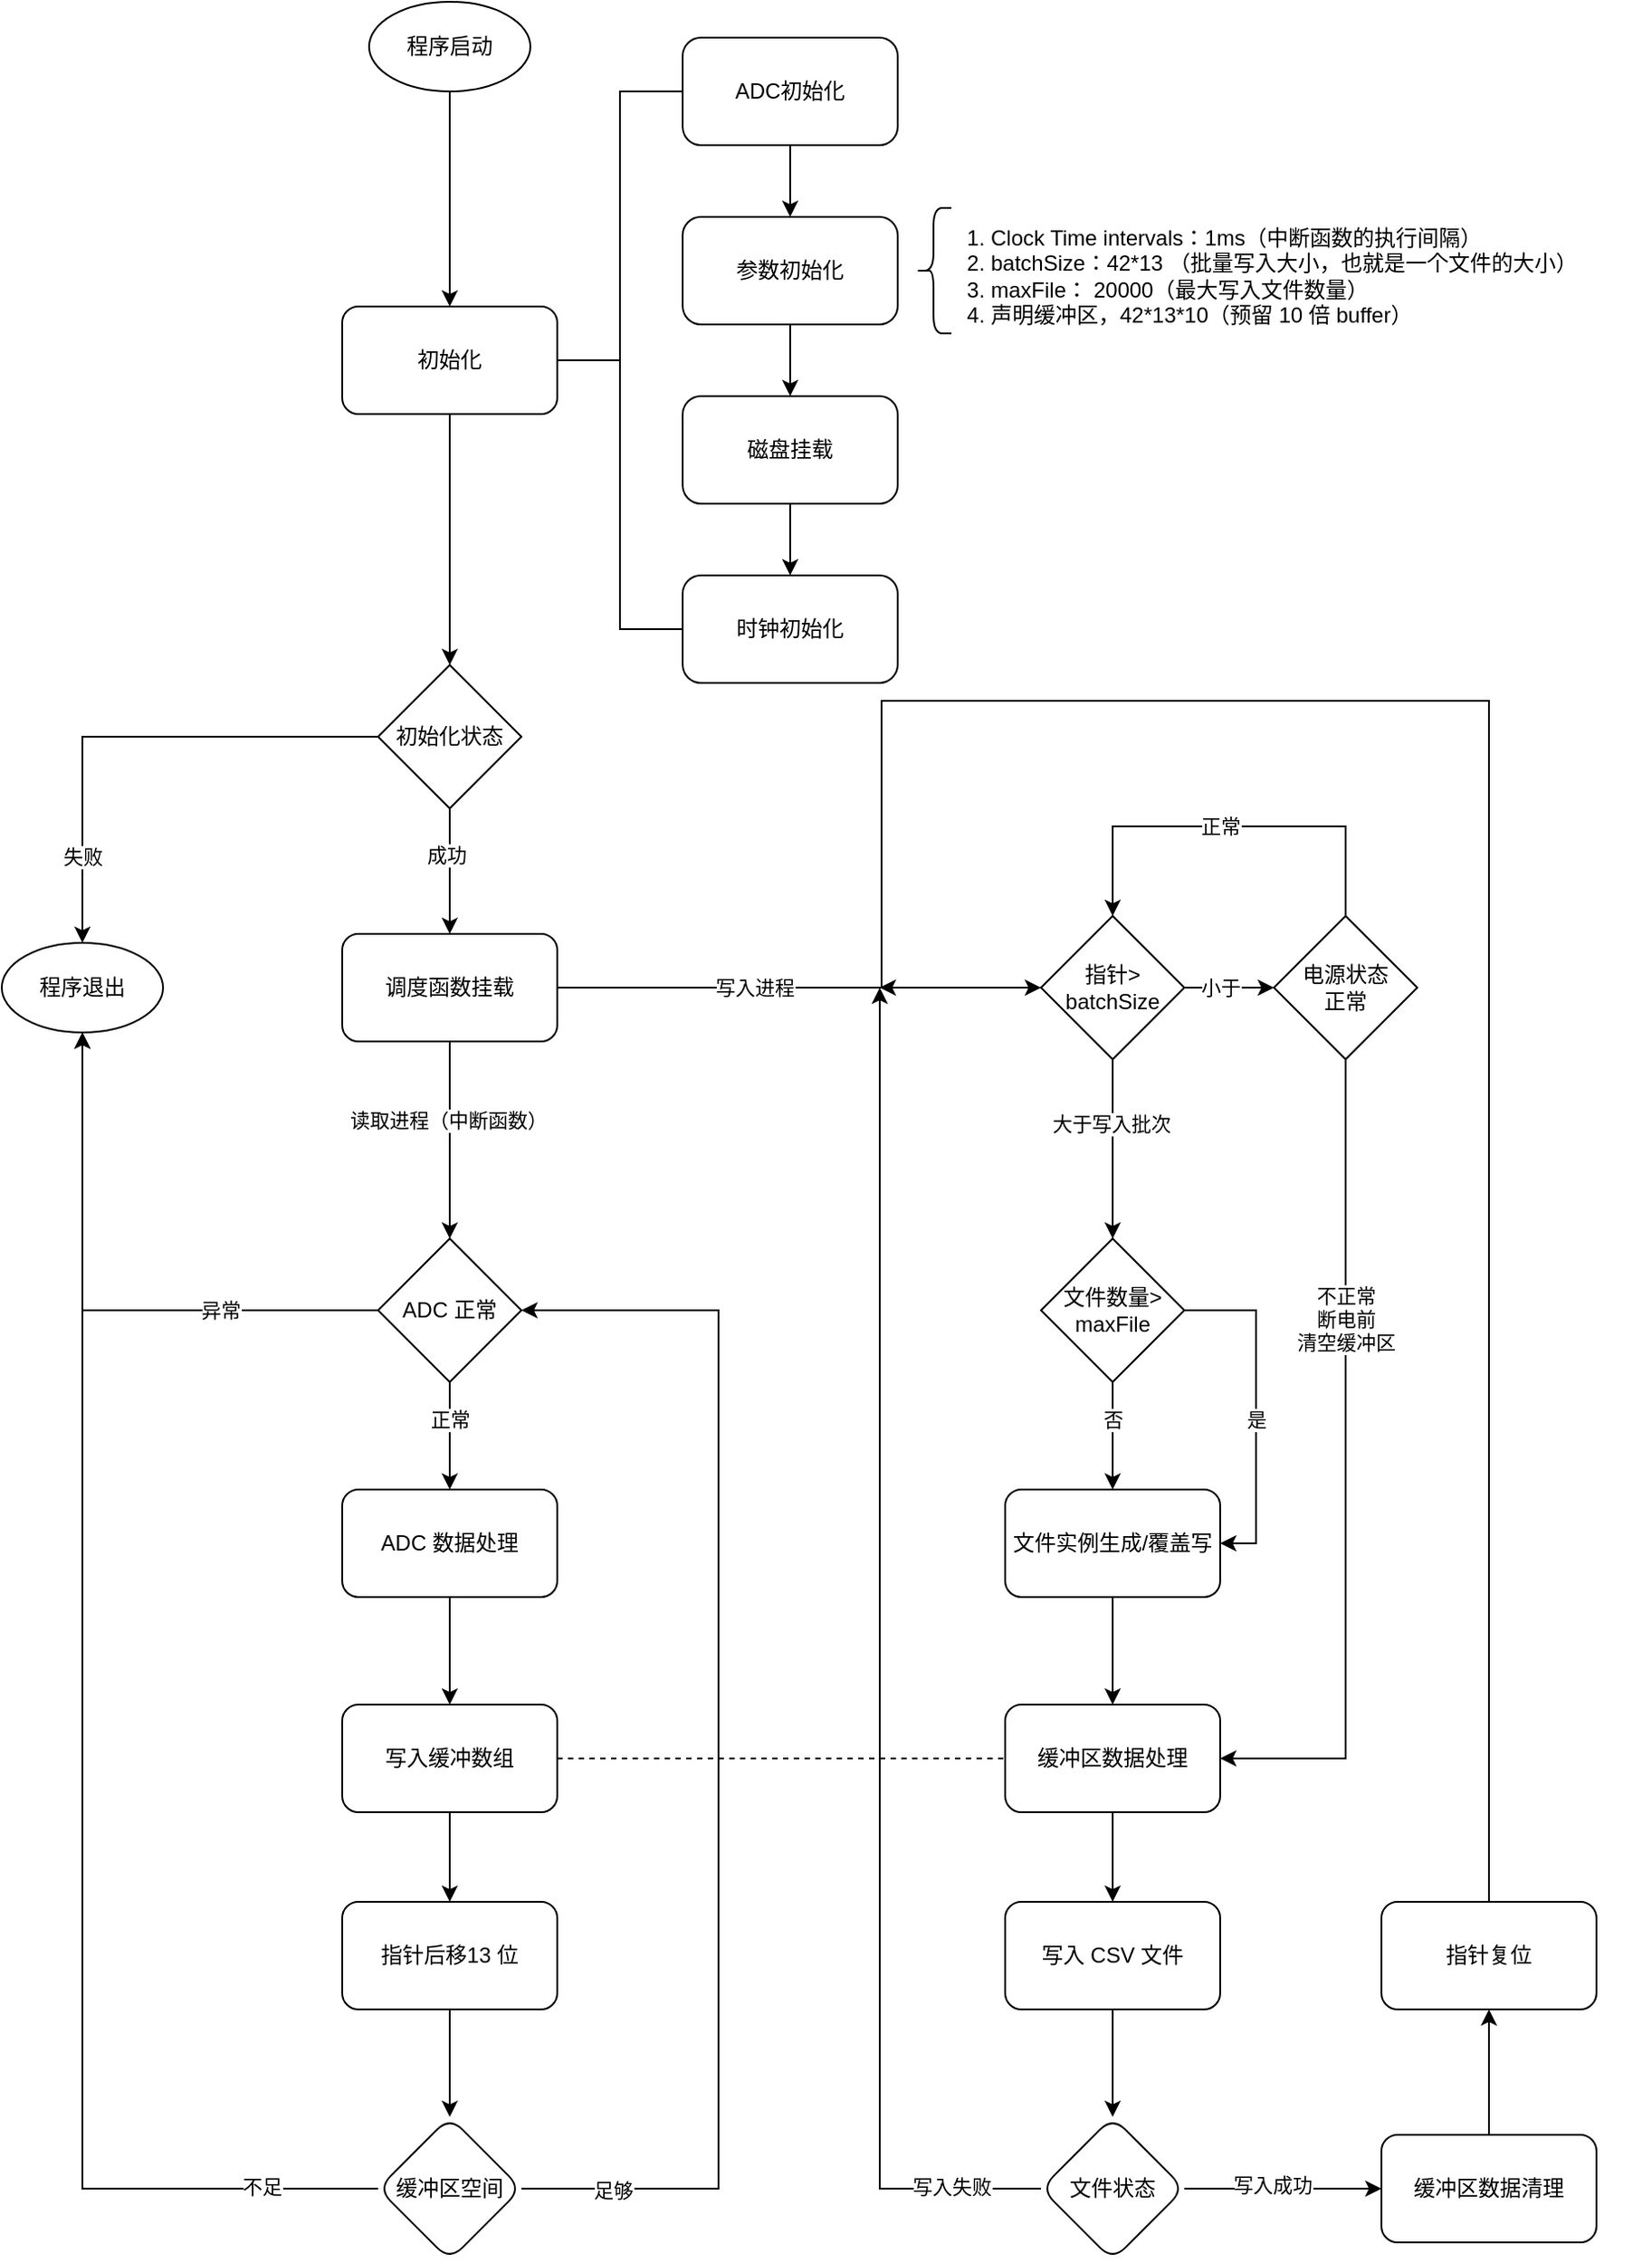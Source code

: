 <mxfile version="21.6.8" type="github">
  <diagram id="C5RBs43oDa-KdzZeNtuy" name="Page-1">
    <mxGraphModel dx="1242" dy="1958" grid="1" gridSize="10" guides="1" tooltips="1" connect="1" arrows="1" fold="1" page="1" pageScale="1" pageWidth="827" pageHeight="1169" math="0" shadow="0">
      <root>
        <mxCell id="WIyWlLk6GJQsqaUBKTNV-0" />
        <mxCell id="WIyWlLk6GJQsqaUBKTNV-1" parent="WIyWlLk6GJQsqaUBKTNV-0" />
        <mxCell id="rRTnjV-w1SLP3LSvoi_K-61" style="edgeStyle=orthogonalEdgeStyle;rounded=0;orthogonalLoop=1;jettySize=auto;html=1;exitX=0.5;exitY=1;exitDx=0;exitDy=0;entryX=0.5;entryY=0;entryDx=0;entryDy=0;" edge="1" parent="WIyWlLk6GJQsqaUBKTNV-1" source="rRTnjV-w1SLP3LSvoi_K-59" target="rRTnjV-w1SLP3LSvoi_K-60">
          <mxGeometry relative="1" as="geometry" />
        </mxCell>
        <mxCell id="rRTnjV-w1SLP3LSvoi_K-59" value="程序启动" style="ellipse;whiteSpace=wrap;html=1;" vertex="1" parent="WIyWlLk6GJQsqaUBKTNV-1">
          <mxGeometry x="315" y="-50" width="90" height="50" as="geometry" />
        </mxCell>
        <mxCell id="rRTnjV-w1SLP3LSvoi_K-71" style="edgeStyle=orthogonalEdgeStyle;rounded=0;orthogonalLoop=1;jettySize=auto;html=1;exitX=0.5;exitY=1;exitDx=0;exitDy=0;entryX=0.5;entryY=0;entryDx=0;entryDy=0;" edge="1" parent="WIyWlLk6GJQsqaUBKTNV-1" source="rRTnjV-w1SLP3LSvoi_K-60" target="rRTnjV-w1SLP3LSvoi_K-70">
          <mxGeometry relative="1" as="geometry" />
        </mxCell>
        <mxCell id="rRTnjV-w1SLP3LSvoi_K-60" value="初始化" style="rounded=1;whiteSpace=wrap;html=1;" vertex="1" parent="WIyWlLk6GJQsqaUBKTNV-1">
          <mxGeometry x="300" y="120" width="120" height="60" as="geometry" />
        </mxCell>
        <mxCell id="rRTnjV-w1SLP3LSvoi_K-62" value="" style="strokeWidth=1;html=1;shape=mxgraph.flowchart.annotation_2;align=left;labelPosition=right;pointerEvents=1;" vertex="1" parent="WIyWlLk6GJQsqaUBKTNV-1">
          <mxGeometry x="420" width="70" height="300" as="geometry" />
        </mxCell>
        <mxCell id="rRTnjV-w1SLP3LSvoi_K-156" style="edgeStyle=orthogonalEdgeStyle;rounded=0;orthogonalLoop=1;jettySize=auto;html=1;exitX=0.5;exitY=1;exitDx=0;exitDy=0;entryX=0.5;entryY=0;entryDx=0;entryDy=0;" edge="1" parent="WIyWlLk6GJQsqaUBKTNV-1" source="rRTnjV-w1SLP3LSvoi_K-64" target="rRTnjV-w1SLP3LSvoi_K-155">
          <mxGeometry relative="1" as="geometry" />
        </mxCell>
        <mxCell id="rRTnjV-w1SLP3LSvoi_K-64" value="ADC初始化" style="rounded=1;whiteSpace=wrap;html=1;arcSize=17;" vertex="1" parent="WIyWlLk6GJQsqaUBKTNV-1">
          <mxGeometry x="490" y="-30" width="120" height="60" as="geometry" />
        </mxCell>
        <mxCell id="rRTnjV-w1SLP3LSvoi_K-158" style="edgeStyle=orthogonalEdgeStyle;rounded=0;orthogonalLoop=1;jettySize=auto;html=1;exitX=0.5;exitY=1;exitDx=0;exitDy=0;entryX=0.5;entryY=0;entryDx=0;entryDy=0;" edge="1" parent="WIyWlLk6GJQsqaUBKTNV-1" source="rRTnjV-w1SLP3LSvoi_K-65" target="rRTnjV-w1SLP3LSvoi_K-66">
          <mxGeometry relative="1" as="geometry" />
        </mxCell>
        <mxCell id="rRTnjV-w1SLP3LSvoi_K-65" value="磁盘挂载" style="rounded=1;whiteSpace=wrap;html=1;arcSize=17;" vertex="1" parent="WIyWlLk6GJQsqaUBKTNV-1">
          <mxGeometry x="490" y="170" width="120" height="60" as="geometry" />
        </mxCell>
        <mxCell id="rRTnjV-w1SLP3LSvoi_K-66" value="时钟初始化&lt;br&gt;" style="rounded=1;whiteSpace=wrap;html=1;arcSize=17;" vertex="1" parent="WIyWlLk6GJQsqaUBKTNV-1">
          <mxGeometry x="490" y="270" width="120" height="60" as="geometry" />
        </mxCell>
        <mxCell id="rRTnjV-w1SLP3LSvoi_K-73" value="" style="edgeStyle=orthogonalEdgeStyle;rounded=0;orthogonalLoop=1;jettySize=auto;html=1;" edge="1" parent="WIyWlLk6GJQsqaUBKTNV-1" source="rRTnjV-w1SLP3LSvoi_K-70" target="rRTnjV-w1SLP3LSvoi_K-72">
          <mxGeometry relative="1" as="geometry" />
        </mxCell>
        <mxCell id="rRTnjV-w1SLP3LSvoi_K-74" value="成功" style="edgeLabel;html=1;align=center;verticalAlign=middle;resizable=0;points=[];" vertex="1" connectable="0" parent="rRTnjV-w1SLP3LSvoi_K-73">
          <mxGeometry x="-0.257" y="-2" relative="1" as="geometry">
            <mxPoint as="offset" />
          </mxGeometry>
        </mxCell>
        <mxCell id="rRTnjV-w1SLP3LSvoi_K-76" style="edgeStyle=orthogonalEdgeStyle;rounded=0;orthogonalLoop=1;jettySize=auto;html=1;exitX=0;exitY=0.5;exitDx=0;exitDy=0;entryX=0.5;entryY=0;entryDx=0;entryDy=0;" edge="1" parent="WIyWlLk6GJQsqaUBKTNV-1" source="rRTnjV-w1SLP3LSvoi_K-70" target="rRTnjV-w1SLP3LSvoi_K-75">
          <mxGeometry relative="1" as="geometry" />
        </mxCell>
        <mxCell id="rRTnjV-w1SLP3LSvoi_K-77" value="失败" style="edgeLabel;html=1;align=center;verticalAlign=middle;resizable=0;points=[];" vertex="1" connectable="0" parent="rRTnjV-w1SLP3LSvoi_K-76">
          <mxGeometry x="0.588" y="-3" relative="1" as="geometry">
            <mxPoint x="3" y="9" as="offset" />
          </mxGeometry>
        </mxCell>
        <mxCell id="rRTnjV-w1SLP3LSvoi_K-70" value="初始化状态" style="rhombus;whiteSpace=wrap;html=1;" vertex="1" parent="WIyWlLk6GJQsqaUBKTNV-1">
          <mxGeometry x="320" y="320" width="80" height="80" as="geometry" />
        </mxCell>
        <mxCell id="rRTnjV-w1SLP3LSvoi_K-79" value="" style="edgeStyle=orthogonalEdgeStyle;rounded=0;orthogonalLoop=1;jettySize=auto;html=1;" edge="1" parent="WIyWlLk6GJQsqaUBKTNV-1" source="rRTnjV-w1SLP3LSvoi_K-72">
          <mxGeometry relative="1" as="geometry">
            <mxPoint x="690" y="500" as="targetPoint" />
          </mxGeometry>
        </mxCell>
        <mxCell id="rRTnjV-w1SLP3LSvoi_K-84" value="写入进程" style="edgeLabel;html=1;align=center;verticalAlign=middle;resizable=0;points=[];" vertex="1" connectable="0" parent="rRTnjV-w1SLP3LSvoi_K-79">
          <mxGeometry x="-0.025" y="2" relative="1" as="geometry">
            <mxPoint x="-22" y="2" as="offset" />
          </mxGeometry>
        </mxCell>
        <mxCell id="rRTnjV-w1SLP3LSvoi_K-81" value="" style="edgeStyle=orthogonalEdgeStyle;rounded=0;orthogonalLoop=1;jettySize=auto;html=1;entryX=0.5;entryY=0;entryDx=0;entryDy=0;" edge="1" parent="WIyWlLk6GJQsqaUBKTNV-1" source="rRTnjV-w1SLP3LSvoi_K-72" target="rRTnjV-w1SLP3LSvoi_K-86">
          <mxGeometry relative="1" as="geometry">
            <mxPoint x="360" y="610" as="targetPoint" />
          </mxGeometry>
        </mxCell>
        <mxCell id="rRTnjV-w1SLP3LSvoi_K-85" value="读取进程（中断函数）" style="edgeLabel;html=1;align=center;verticalAlign=middle;resizable=0;points=[];" vertex="1" connectable="0" parent="rRTnjV-w1SLP3LSvoi_K-81">
          <mxGeometry x="-0.2" y="-1" relative="1" as="geometry">
            <mxPoint as="offset" />
          </mxGeometry>
        </mxCell>
        <mxCell id="rRTnjV-w1SLP3LSvoi_K-72" value="调度函数挂载" style="rounded=1;whiteSpace=wrap;html=1;" vertex="1" parent="WIyWlLk6GJQsqaUBKTNV-1">
          <mxGeometry x="300" y="470" width="120" height="60" as="geometry" />
        </mxCell>
        <mxCell id="rRTnjV-w1SLP3LSvoi_K-75" value="程序退出" style="ellipse;whiteSpace=wrap;html=1;" vertex="1" parent="WIyWlLk6GJQsqaUBKTNV-1">
          <mxGeometry x="110" y="475" width="90" height="50" as="geometry" />
        </mxCell>
        <mxCell id="rRTnjV-w1SLP3LSvoi_K-90" value="" style="edgeStyle=orthogonalEdgeStyle;rounded=0;orthogonalLoop=1;jettySize=auto;html=1;" edge="1" parent="WIyWlLk6GJQsqaUBKTNV-1" source="rRTnjV-w1SLP3LSvoi_K-86" target="rRTnjV-w1SLP3LSvoi_K-89">
          <mxGeometry relative="1" as="geometry" />
        </mxCell>
        <mxCell id="rRTnjV-w1SLP3LSvoi_K-95" value="正常" style="edgeLabel;html=1;align=center;verticalAlign=middle;resizable=0;points=[];" vertex="1" connectable="0" parent="rRTnjV-w1SLP3LSvoi_K-90">
          <mxGeometry x="-0.3" y="4" relative="1" as="geometry">
            <mxPoint x="-4" as="offset" />
          </mxGeometry>
        </mxCell>
        <mxCell id="rRTnjV-w1SLP3LSvoi_K-93" style="edgeStyle=orthogonalEdgeStyle;rounded=0;orthogonalLoop=1;jettySize=auto;html=1;entryX=0.5;entryY=1;entryDx=0;entryDy=0;" edge="1" parent="WIyWlLk6GJQsqaUBKTNV-1" source="rRTnjV-w1SLP3LSvoi_K-86" target="rRTnjV-w1SLP3LSvoi_K-75">
          <mxGeometry relative="1" as="geometry" />
        </mxCell>
        <mxCell id="rRTnjV-w1SLP3LSvoi_K-94" value="异常" style="edgeLabel;html=1;align=center;verticalAlign=middle;resizable=0;points=[];" vertex="1" connectable="0" parent="rRTnjV-w1SLP3LSvoi_K-93">
          <mxGeometry x="-0.448" relative="1" as="geometry">
            <mxPoint as="offset" />
          </mxGeometry>
        </mxCell>
        <mxCell id="rRTnjV-w1SLP3LSvoi_K-86" value="ADC 正常" style="rhombus;whiteSpace=wrap;html=1;" vertex="1" parent="WIyWlLk6GJQsqaUBKTNV-1">
          <mxGeometry x="320" y="640" width="80" height="80" as="geometry" />
        </mxCell>
        <mxCell id="rRTnjV-w1SLP3LSvoi_K-102" style="edgeStyle=orthogonalEdgeStyle;rounded=0;orthogonalLoop=1;jettySize=auto;html=1;exitX=0.5;exitY=1;exitDx=0;exitDy=0;" edge="1" parent="WIyWlLk6GJQsqaUBKTNV-1" source="rRTnjV-w1SLP3LSvoi_K-89" target="rRTnjV-w1SLP3LSvoi_K-101">
          <mxGeometry relative="1" as="geometry" />
        </mxCell>
        <mxCell id="rRTnjV-w1SLP3LSvoi_K-89" value="ADC 数据处理" style="rounded=1;whiteSpace=wrap;html=1;" vertex="1" parent="WIyWlLk6GJQsqaUBKTNV-1">
          <mxGeometry x="300" y="780" width="120" height="60" as="geometry" />
        </mxCell>
        <mxCell id="rRTnjV-w1SLP3LSvoi_K-107" value="" style="edgeStyle=orthogonalEdgeStyle;rounded=0;orthogonalLoop=1;jettySize=auto;html=1;" edge="1" parent="WIyWlLk6GJQsqaUBKTNV-1" source="rRTnjV-w1SLP3LSvoi_K-91" target="rRTnjV-w1SLP3LSvoi_K-106">
          <mxGeometry relative="1" as="geometry" />
        </mxCell>
        <mxCell id="rRTnjV-w1SLP3LSvoi_K-91" value="指针后移13 位" style="whiteSpace=wrap;html=1;rounded=1;" vertex="1" parent="WIyWlLk6GJQsqaUBKTNV-1">
          <mxGeometry x="300" y="1010" width="120" height="60" as="geometry" />
        </mxCell>
        <mxCell id="rRTnjV-w1SLP3LSvoi_K-103" style="edgeStyle=orthogonalEdgeStyle;rounded=0;orthogonalLoop=1;jettySize=auto;html=1;exitX=0.5;exitY=1;exitDx=0;exitDy=0;entryX=0.5;entryY=0;entryDx=0;entryDy=0;" edge="1" parent="WIyWlLk6GJQsqaUBKTNV-1" source="rRTnjV-w1SLP3LSvoi_K-101" target="rRTnjV-w1SLP3LSvoi_K-91">
          <mxGeometry relative="1" as="geometry" />
        </mxCell>
        <mxCell id="rRTnjV-w1SLP3LSvoi_K-174" style="edgeStyle=orthogonalEdgeStyle;rounded=0;orthogonalLoop=1;jettySize=auto;html=1;exitX=1;exitY=0.5;exitDx=0;exitDy=0;entryX=0;entryY=0.5;entryDx=0;entryDy=0;endArrow=none;endFill=0;dashed=1;" edge="1" parent="WIyWlLk6GJQsqaUBKTNV-1" source="rRTnjV-w1SLP3LSvoi_K-101" target="rRTnjV-w1SLP3LSvoi_K-129">
          <mxGeometry relative="1" as="geometry" />
        </mxCell>
        <mxCell id="rRTnjV-w1SLP3LSvoi_K-101" value="写入缓冲数组" style="rounded=1;whiteSpace=wrap;html=1;" vertex="1" parent="WIyWlLk6GJQsqaUBKTNV-1">
          <mxGeometry x="300" y="900" width="120" height="60" as="geometry" />
        </mxCell>
        <mxCell id="rRTnjV-w1SLP3LSvoi_K-108" style="edgeStyle=orthogonalEdgeStyle;rounded=0;orthogonalLoop=1;jettySize=auto;html=1;exitX=1;exitY=0.5;exitDx=0;exitDy=0;entryX=1;entryY=0.5;entryDx=0;entryDy=0;" edge="1" parent="WIyWlLk6GJQsqaUBKTNV-1" source="rRTnjV-w1SLP3LSvoi_K-106" target="rRTnjV-w1SLP3LSvoi_K-86">
          <mxGeometry relative="1" as="geometry">
            <Array as="points">
              <mxPoint x="510" y="1170" />
              <mxPoint x="510" y="680" />
            </Array>
          </mxGeometry>
        </mxCell>
        <mxCell id="rRTnjV-w1SLP3LSvoi_K-109" value="足够" style="edgeLabel;html=1;align=center;verticalAlign=middle;resizable=0;points=[];" vertex="1" connectable="0" parent="rRTnjV-w1SLP3LSvoi_K-108">
          <mxGeometry x="-0.856" y="-1" relative="1" as="geometry">
            <mxPoint as="offset" />
          </mxGeometry>
        </mxCell>
        <mxCell id="rRTnjV-w1SLP3LSvoi_K-112" style="edgeStyle=orthogonalEdgeStyle;rounded=0;orthogonalLoop=1;jettySize=auto;html=1;exitX=0;exitY=0.5;exitDx=0;exitDy=0;" edge="1" parent="WIyWlLk6GJQsqaUBKTNV-1" source="rRTnjV-w1SLP3LSvoi_K-106" target="rRTnjV-w1SLP3LSvoi_K-75">
          <mxGeometry relative="1" as="geometry" />
        </mxCell>
        <mxCell id="rRTnjV-w1SLP3LSvoi_K-113" value="不足" style="edgeLabel;html=1;align=center;verticalAlign=middle;resizable=0;points=[];" vertex="1" connectable="0" parent="rRTnjV-w1SLP3LSvoi_K-112">
          <mxGeometry x="-0.84" y="-1" relative="1" as="geometry">
            <mxPoint as="offset" />
          </mxGeometry>
        </mxCell>
        <mxCell id="rRTnjV-w1SLP3LSvoi_K-106" value="缓冲区空间" style="rhombus;whiteSpace=wrap;html=1;rounded=1;" vertex="1" parent="WIyWlLk6GJQsqaUBKTNV-1">
          <mxGeometry x="320" y="1130" width="80" height="80" as="geometry" />
        </mxCell>
        <mxCell id="rRTnjV-w1SLP3LSvoi_K-116" value="" style="edgeStyle=orthogonalEdgeStyle;rounded=0;orthogonalLoop=1;jettySize=auto;html=1;" edge="1" parent="WIyWlLk6GJQsqaUBKTNV-1" source="rRTnjV-w1SLP3LSvoi_K-114">
          <mxGeometry relative="1" as="geometry">
            <mxPoint x="730" y="640" as="targetPoint" />
          </mxGeometry>
        </mxCell>
        <mxCell id="rRTnjV-w1SLP3LSvoi_K-117" value="大于写入批次" style="edgeLabel;html=1;align=center;verticalAlign=middle;resizable=0;points=[];" vertex="1" connectable="0" parent="rRTnjV-w1SLP3LSvoi_K-116">
          <mxGeometry x="-0.289" y="-1" relative="1" as="geometry">
            <mxPoint as="offset" />
          </mxGeometry>
        </mxCell>
        <mxCell id="rRTnjV-w1SLP3LSvoi_K-164" value="" style="edgeStyle=orthogonalEdgeStyle;rounded=0;orthogonalLoop=1;jettySize=auto;html=1;" edge="1" parent="WIyWlLk6GJQsqaUBKTNV-1" source="rRTnjV-w1SLP3LSvoi_K-114" target="rRTnjV-w1SLP3LSvoi_K-163">
          <mxGeometry relative="1" as="geometry" />
        </mxCell>
        <mxCell id="rRTnjV-w1SLP3LSvoi_K-170" value="小于" style="edgeLabel;html=1;align=center;verticalAlign=middle;resizable=0;points=[];" vertex="1" connectable="0" parent="rRTnjV-w1SLP3LSvoi_K-164">
          <mxGeometry x="-0.2" y="5" relative="1" as="geometry">
            <mxPoint y="5" as="offset" />
          </mxGeometry>
        </mxCell>
        <mxCell id="rRTnjV-w1SLP3LSvoi_K-114" value="指针&amp;gt;&lt;br&gt;batchSize" style="rhombus;whiteSpace=wrap;html=1;" vertex="1" parent="WIyWlLk6GJQsqaUBKTNV-1">
          <mxGeometry x="690" y="460" width="80" height="80" as="geometry" />
        </mxCell>
        <mxCell id="rRTnjV-w1SLP3LSvoi_K-125" value="" style="edgeStyle=orthogonalEdgeStyle;rounded=0;orthogonalLoop=1;jettySize=auto;html=1;" edge="1" parent="WIyWlLk6GJQsqaUBKTNV-1" source="rRTnjV-w1SLP3LSvoi_K-123" target="rRTnjV-w1SLP3LSvoi_K-124">
          <mxGeometry relative="1" as="geometry" />
        </mxCell>
        <mxCell id="rRTnjV-w1SLP3LSvoi_K-126" value="否" style="edgeLabel;html=1;align=center;verticalAlign=middle;resizable=0;points=[];" vertex="1" connectable="0" parent="rRTnjV-w1SLP3LSvoi_K-125">
          <mxGeometry x="-0.3" relative="1" as="geometry">
            <mxPoint as="offset" />
          </mxGeometry>
        </mxCell>
        <mxCell id="rRTnjV-w1SLP3LSvoi_K-127" style="edgeStyle=orthogonalEdgeStyle;rounded=0;orthogonalLoop=1;jettySize=auto;html=1;entryX=1;entryY=0.5;entryDx=0;entryDy=0;" edge="1" parent="WIyWlLk6GJQsqaUBKTNV-1" source="rRTnjV-w1SLP3LSvoi_K-123" target="rRTnjV-w1SLP3LSvoi_K-124">
          <mxGeometry relative="1" as="geometry">
            <Array as="points">
              <mxPoint x="810" y="680" />
              <mxPoint x="810" y="810" />
            </Array>
          </mxGeometry>
        </mxCell>
        <mxCell id="rRTnjV-w1SLP3LSvoi_K-128" value="是" style="edgeLabel;html=1;align=center;verticalAlign=middle;resizable=0;points=[];" vertex="1" connectable="0" parent="rRTnjV-w1SLP3LSvoi_K-127">
          <mxGeometry x="0.042" y="4" relative="1" as="geometry">
            <mxPoint x="-4" y="2" as="offset" />
          </mxGeometry>
        </mxCell>
        <mxCell id="rRTnjV-w1SLP3LSvoi_K-123" value="文件数量&amp;gt;&lt;br&gt;maxFile" style="rhombus;whiteSpace=wrap;html=1;" vertex="1" parent="WIyWlLk6GJQsqaUBKTNV-1">
          <mxGeometry x="690" y="640" width="80" height="80" as="geometry" />
        </mxCell>
        <mxCell id="rRTnjV-w1SLP3LSvoi_K-130" value="" style="edgeStyle=orthogonalEdgeStyle;rounded=0;orthogonalLoop=1;jettySize=auto;html=1;" edge="1" parent="WIyWlLk6GJQsqaUBKTNV-1" source="rRTnjV-w1SLP3LSvoi_K-124" target="rRTnjV-w1SLP3LSvoi_K-129">
          <mxGeometry relative="1" as="geometry" />
        </mxCell>
        <mxCell id="rRTnjV-w1SLP3LSvoi_K-124" value="文件实例生成/覆盖写" style="rounded=1;whiteSpace=wrap;html=1;" vertex="1" parent="WIyWlLk6GJQsqaUBKTNV-1">
          <mxGeometry x="670" y="780" width="120" height="60" as="geometry" />
        </mxCell>
        <mxCell id="rRTnjV-w1SLP3LSvoi_K-136" value="" style="edgeStyle=orthogonalEdgeStyle;rounded=0;orthogonalLoop=1;jettySize=auto;html=1;" edge="1" parent="WIyWlLk6GJQsqaUBKTNV-1" source="rRTnjV-w1SLP3LSvoi_K-129" target="rRTnjV-w1SLP3LSvoi_K-135">
          <mxGeometry relative="1" as="geometry" />
        </mxCell>
        <mxCell id="rRTnjV-w1SLP3LSvoi_K-129" value="缓冲区数据处理" style="rounded=1;whiteSpace=wrap;html=1;" vertex="1" parent="WIyWlLk6GJQsqaUBKTNV-1">
          <mxGeometry x="670" y="900" width="120" height="60" as="geometry" />
        </mxCell>
        <mxCell id="rRTnjV-w1SLP3LSvoi_K-138" value="" style="edgeStyle=orthogonalEdgeStyle;rounded=0;orthogonalLoop=1;jettySize=auto;html=1;" edge="1" parent="WIyWlLk6GJQsqaUBKTNV-1" source="rRTnjV-w1SLP3LSvoi_K-135" target="rRTnjV-w1SLP3LSvoi_K-137">
          <mxGeometry relative="1" as="geometry" />
        </mxCell>
        <mxCell id="rRTnjV-w1SLP3LSvoi_K-135" value="写入 CSV 文件" style="rounded=1;whiteSpace=wrap;html=1;" vertex="1" parent="WIyWlLk6GJQsqaUBKTNV-1">
          <mxGeometry x="670" y="1010" width="120" height="60" as="geometry" />
        </mxCell>
        <mxCell id="rRTnjV-w1SLP3LSvoi_K-139" style="edgeStyle=orthogonalEdgeStyle;rounded=0;orthogonalLoop=1;jettySize=auto;html=1;exitX=0;exitY=0.5;exitDx=0;exitDy=0;" edge="1" parent="WIyWlLk6GJQsqaUBKTNV-1" source="rRTnjV-w1SLP3LSvoi_K-137">
          <mxGeometry relative="1" as="geometry">
            <mxPoint x="600" y="500" as="targetPoint" />
            <Array as="points">
              <mxPoint x="600" y="1170" />
            </Array>
          </mxGeometry>
        </mxCell>
        <mxCell id="rRTnjV-w1SLP3LSvoi_K-140" value="写入失败" style="edgeLabel;html=1;align=center;verticalAlign=middle;resizable=0;points=[];" vertex="1" connectable="0" parent="rRTnjV-w1SLP3LSvoi_K-139">
          <mxGeometry x="-0.908" y="1" relative="1" as="geometry">
            <mxPoint x="-15" y="-2" as="offset" />
          </mxGeometry>
        </mxCell>
        <mxCell id="rRTnjV-w1SLP3LSvoi_K-142" value="" style="edgeStyle=orthogonalEdgeStyle;rounded=0;orthogonalLoop=1;jettySize=auto;html=1;" edge="1" parent="WIyWlLk6GJQsqaUBKTNV-1" source="rRTnjV-w1SLP3LSvoi_K-137" target="rRTnjV-w1SLP3LSvoi_K-141">
          <mxGeometry relative="1" as="geometry" />
        </mxCell>
        <mxCell id="rRTnjV-w1SLP3LSvoi_K-145" value="写入成功" style="edgeLabel;html=1;align=center;verticalAlign=middle;resizable=0;points=[];" vertex="1" connectable="0" parent="rRTnjV-w1SLP3LSvoi_K-142">
          <mxGeometry x="-0.111" y="2" relative="1" as="geometry">
            <mxPoint as="offset" />
          </mxGeometry>
        </mxCell>
        <mxCell id="rRTnjV-w1SLP3LSvoi_K-137" value="文件状态" style="rhombus;whiteSpace=wrap;html=1;rounded=1;" vertex="1" parent="WIyWlLk6GJQsqaUBKTNV-1">
          <mxGeometry x="690" y="1130" width="80" height="80" as="geometry" />
        </mxCell>
        <mxCell id="rRTnjV-w1SLP3LSvoi_K-146" style="edgeStyle=orthogonalEdgeStyle;rounded=0;orthogonalLoop=1;jettySize=auto;html=1;exitX=0.5;exitY=1;exitDx=0;exitDy=0;" edge="1" parent="WIyWlLk6GJQsqaUBKTNV-1" source="rRTnjV-w1SLP3LSvoi_K-147">
          <mxGeometry relative="1" as="geometry">
            <mxPoint x="600" y="500" as="targetPoint" />
            <Array as="points">
              <mxPoint x="601" y="340" />
            </Array>
          </mxGeometry>
        </mxCell>
        <mxCell id="rRTnjV-w1SLP3LSvoi_K-149" style="edgeStyle=orthogonalEdgeStyle;rounded=0;orthogonalLoop=1;jettySize=auto;html=1;exitX=0.5;exitY=0;exitDx=0;exitDy=0;entryX=0.5;entryY=1;entryDx=0;entryDy=0;" edge="1" parent="WIyWlLk6GJQsqaUBKTNV-1" source="rRTnjV-w1SLP3LSvoi_K-141" target="rRTnjV-w1SLP3LSvoi_K-147">
          <mxGeometry relative="1" as="geometry" />
        </mxCell>
        <mxCell id="rRTnjV-w1SLP3LSvoi_K-141" value="缓冲区数据清理" style="whiteSpace=wrap;html=1;rounded=1;" vertex="1" parent="WIyWlLk6GJQsqaUBKTNV-1">
          <mxGeometry x="880" y="1140" width="120" height="60" as="geometry" />
        </mxCell>
        <mxCell id="rRTnjV-w1SLP3LSvoi_K-147" value="指针复位" style="whiteSpace=wrap;html=1;rounded=1;" vertex="1" parent="WIyWlLk6GJQsqaUBKTNV-1">
          <mxGeometry x="880" y="1010" width="120" height="60" as="geometry" />
        </mxCell>
        <mxCell id="rRTnjV-w1SLP3LSvoi_K-157" style="edgeStyle=orthogonalEdgeStyle;rounded=0;orthogonalLoop=1;jettySize=auto;html=1;exitX=0.5;exitY=1;exitDx=0;exitDy=0;entryX=0.5;entryY=0;entryDx=0;entryDy=0;" edge="1" parent="WIyWlLk6GJQsqaUBKTNV-1" source="rRTnjV-w1SLP3LSvoi_K-155" target="rRTnjV-w1SLP3LSvoi_K-65">
          <mxGeometry relative="1" as="geometry" />
        </mxCell>
        <mxCell id="rRTnjV-w1SLP3LSvoi_K-155" value="参数初始化" style="rounded=1;whiteSpace=wrap;html=1;arcSize=17;" vertex="1" parent="WIyWlLk6GJQsqaUBKTNV-1">
          <mxGeometry x="490" y="70" width="120" height="60" as="geometry" />
        </mxCell>
        <mxCell id="rRTnjV-w1SLP3LSvoi_K-160" value="&lt;ol&gt;&lt;li&gt;Clock Time&amp;nbsp;intervals：1ms（中断函数的执行间隔）&lt;/li&gt;&lt;li&gt;batchSize：42*13 （批量写入大小，也就是一个文件的大小）&lt;/li&gt;&lt;li&gt;maxFile： 20000（最大写入文件数量）&lt;/li&gt;&lt;li&gt;声明缓冲区，42*13*10（预留 10 倍 buffer）&lt;/li&gt;&lt;/ol&gt;" style="text;strokeColor=none;fillColor=none;html=1;whiteSpace=wrap;verticalAlign=top;overflow=hidden;spacingBottom=6;spacingTop=1;" vertex="1" parent="WIyWlLk6GJQsqaUBKTNV-1">
          <mxGeometry x="620" y="55" width="410" height="80" as="geometry" />
        </mxCell>
        <mxCell id="rRTnjV-w1SLP3LSvoi_K-162" value="" style="shape=curlyBracket;whiteSpace=wrap;html=1;rounded=1;labelPosition=left;verticalLabelPosition=middle;align=right;verticalAlign=middle;" vertex="1" parent="WIyWlLk6GJQsqaUBKTNV-1">
          <mxGeometry x="620" y="65" width="20" height="70" as="geometry" />
        </mxCell>
        <mxCell id="rRTnjV-w1SLP3LSvoi_K-166" style="edgeStyle=orthogonalEdgeStyle;rounded=0;orthogonalLoop=1;jettySize=auto;html=1;exitX=0.5;exitY=1;exitDx=0;exitDy=0;entryX=1;entryY=0.5;entryDx=0;entryDy=0;" edge="1" parent="WIyWlLk6GJQsqaUBKTNV-1" source="rRTnjV-w1SLP3LSvoi_K-163" target="rRTnjV-w1SLP3LSvoi_K-129">
          <mxGeometry relative="1" as="geometry" />
        </mxCell>
        <mxCell id="rRTnjV-w1SLP3LSvoi_K-167" value="不正常&lt;br&gt;断电前&lt;br&gt;清空缓冲区" style="edgeLabel;html=1;align=center;verticalAlign=middle;resizable=0;points=[];" vertex="1" connectable="0" parent="rRTnjV-w1SLP3LSvoi_K-166">
          <mxGeometry x="-0.371" relative="1" as="geometry">
            <mxPoint as="offset" />
          </mxGeometry>
        </mxCell>
        <mxCell id="rRTnjV-w1SLP3LSvoi_K-168" style="edgeStyle=orthogonalEdgeStyle;rounded=0;orthogonalLoop=1;jettySize=auto;html=1;exitX=0.5;exitY=0;exitDx=0;exitDy=0;entryX=0.5;entryY=0;entryDx=0;entryDy=0;" edge="1" parent="WIyWlLk6GJQsqaUBKTNV-1" source="rRTnjV-w1SLP3LSvoi_K-163" target="rRTnjV-w1SLP3LSvoi_K-114">
          <mxGeometry relative="1" as="geometry">
            <Array as="points">
              <mxPoint x="860" y="410" />
              <mxPoint x="730" y="410" />
            </Array>
          </mxGeometry>
        </mxCell>
        <mxCell id="rRTnjV-w1SLP3LSvoi_K-169" value="正常" style="edgeLabel;html=1;align=center;verticalAlign=middle;resizable=0;points=[];" vertex="1" connectable="0" parent="rRTnjV-w1SLP3LSvoi_K-168">
          <mxGeometry x="0.106" y="3" relative="1" as="geometry">
            <mxPoint x="7" y="-3" as="offset" />
          </mxGeometry>
        </mxCell>
        <mxCell id="rRTnjV-w1SLP3LSvoi_K-163" value="电源状态&lt;br&gt;正常" style="rhombus;whiteSpace=wrap;html=1;" vertex="1" parent="WIyWlLk6GJQsqaUBKTNV-1">
          <mxGeometry x="820" y="460" width="80" height="80" as="geometry" />
        </mxCell>
      </root>
    </mxGraphModel>
  </diagram>
</mxfile>
